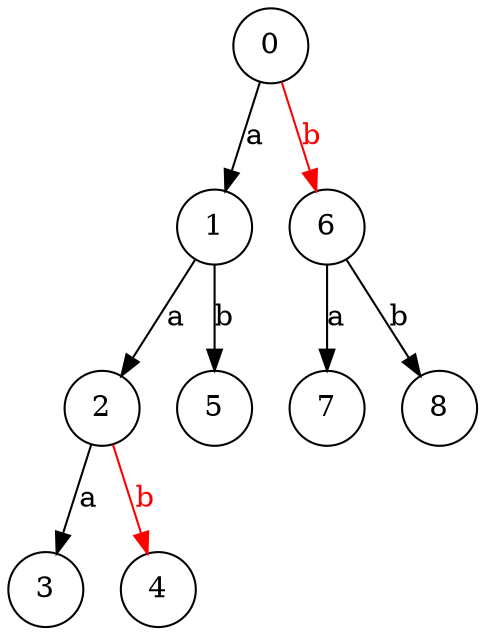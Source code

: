 digraph Tree {
	rankdir=TB;
	node [shape = circle];
0 -> 1[label = "a" ];
1 -> 2[label = "a" ];
2 -> 3[label = "a" ];
2 -> 4[label = "b" , color = red, fontcolor = red];
1 -> 5[label = "b" ];
0 -> 6[label = "b" , color = red, fontcolor = red];
6 -> 7[label = "a" ];
6 -> 8[label = "b" ];
}